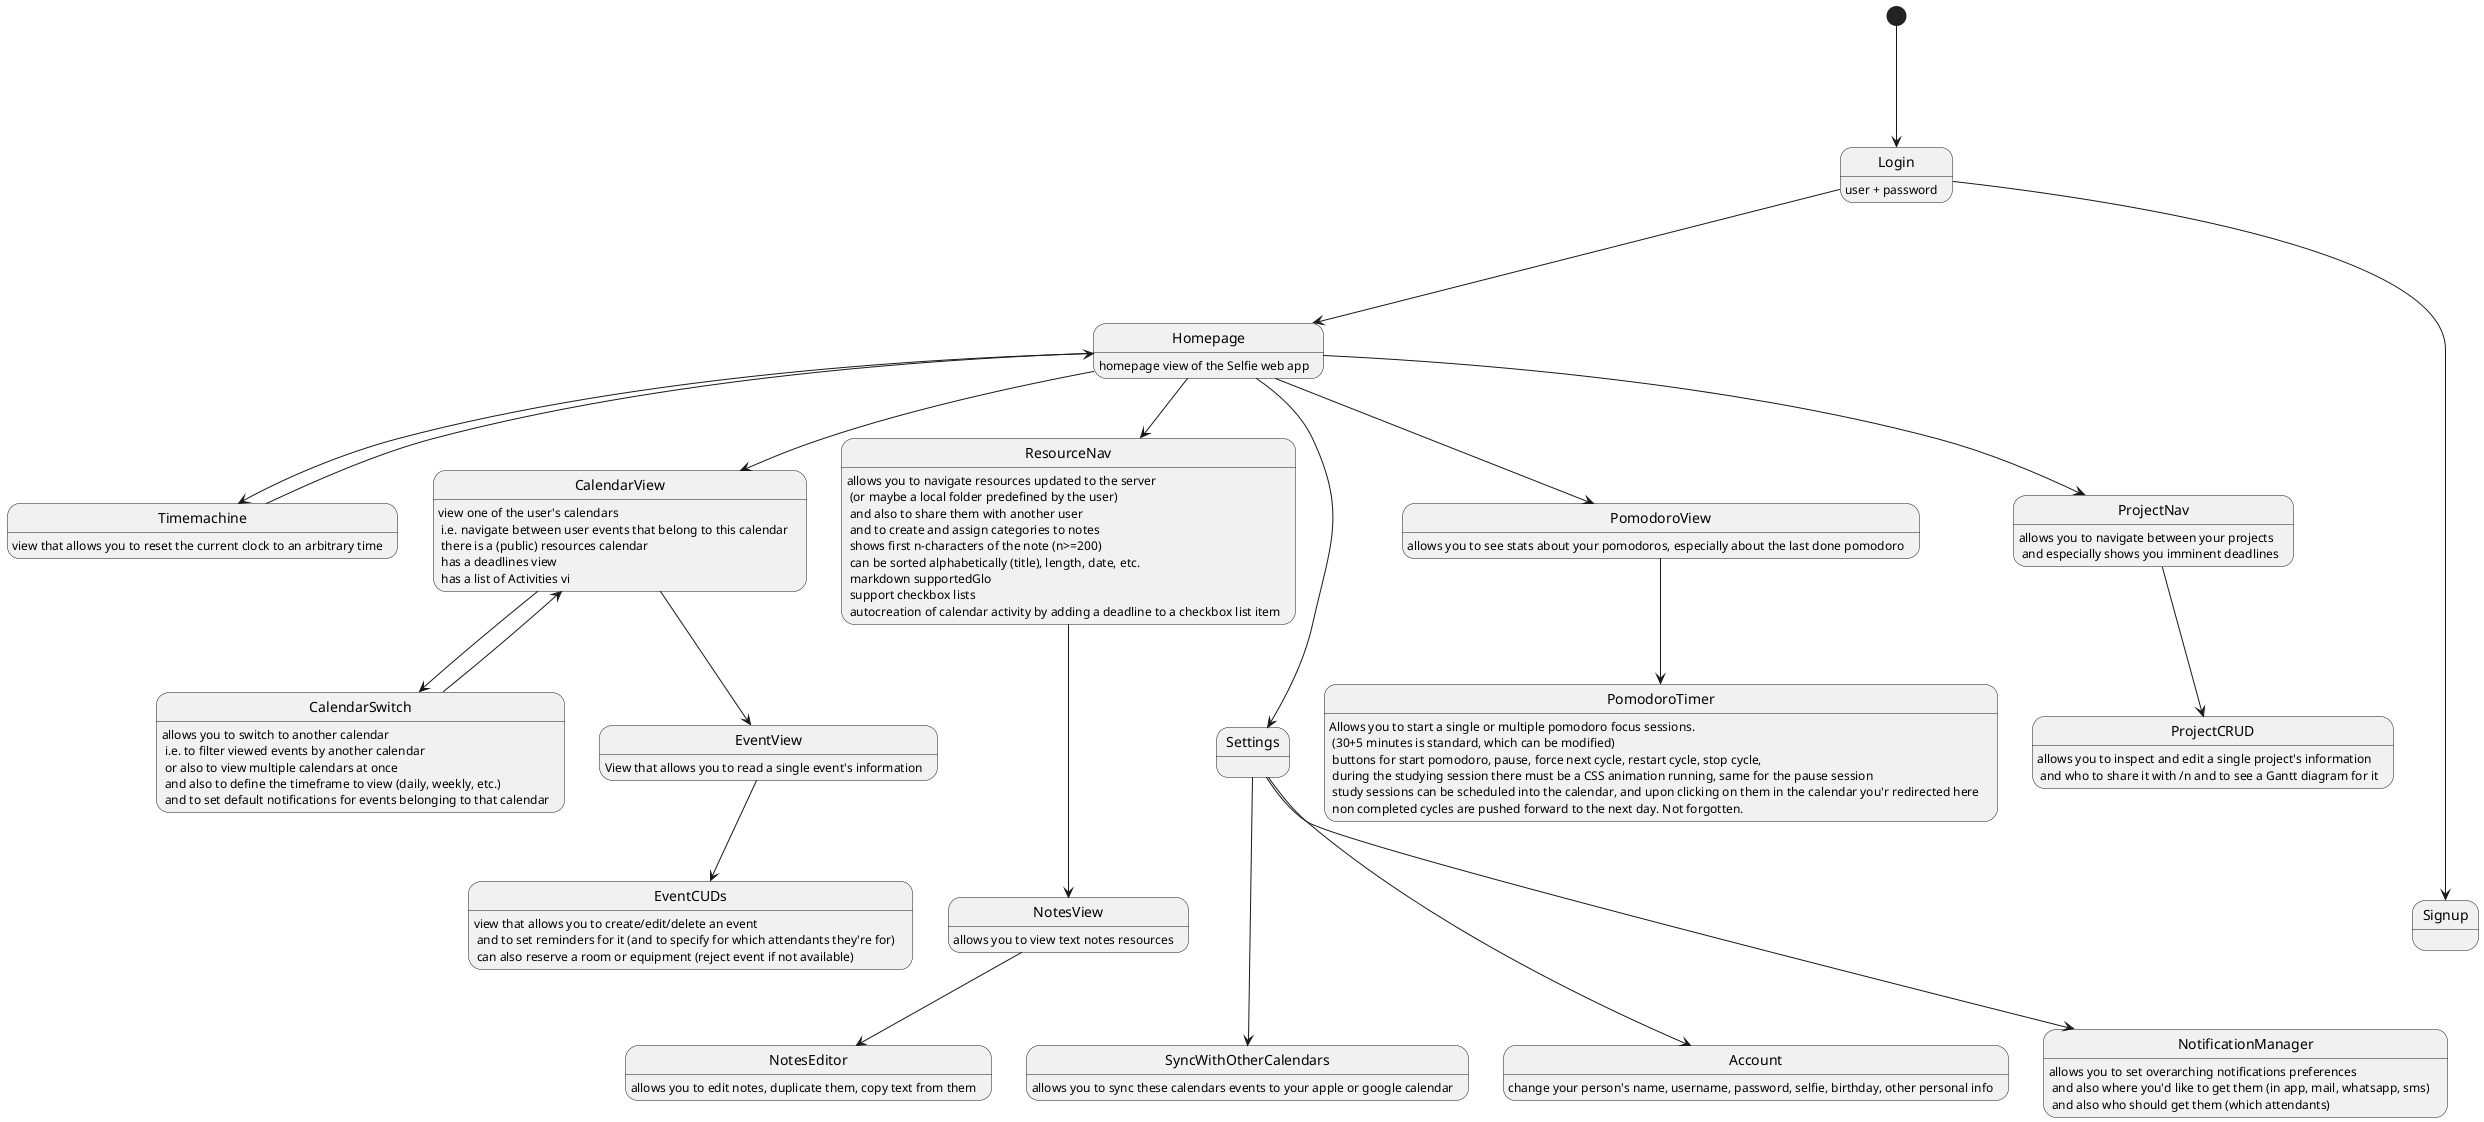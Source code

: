 @startuml
[*] ---> Login
Login--->Homepage
Login: user + password
Login ------> Signup
Homepage: homepage view of the Selfie web app
Homepage --> Timemachine
Timemachine --> Homepage
Timemachine: view that allows you to reset the current clock to an arbitrary time
Homepage --> CalendarView
CalendarView: view one of the user's calendars \n i.e. navigate between user events that belong to this calendar \n there is a (public) resources calendar \n has a deadlines view \n has a list of Activities vi
CalendarView-->CalendarSwitch
CalendarSwitch: allows you to switch to another calendar \n i.e. to filter viewed events by another calendar \n or also to view multiple calendars at once \n and also to define the timeframe to view (daily, weekly, etc.) \n and to set default notifications for events belonging to that calendar
CalendarSwitch-->CalendarView
CalendarView --> EventView
EventView: View that allows you to read a single event's information
EventView --> EventCUDs
EventCUDs: view that allows you to create/edit/delete an event \n and to set reminders for it (and to specify for which attendants they're for) \n can also reserve a room or equipment (reject event if not available)
Homepage-->ResourceNav
ResourceNav: allows you to navigate resources updated to the server \n (or maybe a local folder predefined by the user) \n and also to share them with another user \n and to create and assign categories to notes \n shows first n-characters of the note (n>=200) \n can be sorted alphabetically (title), length, date, etc. \n markdown supportedGlo \n support checkbox lists \n autocreation of calendar activity by adding a deadline to a checkbox list item
ResourceNav--->NotesView
NotesView: allows you to view text notes resources
NotesView --> NotesEditor
NotesEditor: allows you to edit notes, duplicate them, copy text from them
Homepage--->Settings
Settings--->SyncWithOtherCalendars
Settings--->Account
Account: change your person's name, username, password, selfie, birthday, other personal info
SyncWithOtherCalendars: allows you to sync these calendars events to your apple or google calendar
Homepage--> PomodoroView
PomodoroView: allows you to see stats about your pomodoros, especially about the last done pomodoro
Homepage-->ProjectNav
ProjectNav: allows you to navigate between your projects \n and especially shows you imminent deadlines
ProjectNav-->ProjectCRUD
ProjectCRUD: allows you to inspect and edit a single project's information \n and who to share it with /n and to see a Gantt diagram for it
Settings---> NotificationManager
NotificationManager: allows you to set overarching notifications preferences \n and also where you'd like to get them (in app, mail, whatsapp, sms) \n and also who should get them (which attendants)
PomodoroView --> PomodoroTimer
PomodoroTimer: Allows you to start a single or multiple pomodoro focus sessions. \n (30+5 minutes is standard, which can be modified) \n buttons for start pomodoro, pause, force next cycle, restart cycle, stop cycle, \n during the studying session there must be a CSS animation running, same for the pause session \n study sessions can be scheduled into the calendar, and upon clicking on them in the calendar you'r redirected here \n non completed cycles are pushed forward to the next day. Not forgotten.

@enduml

